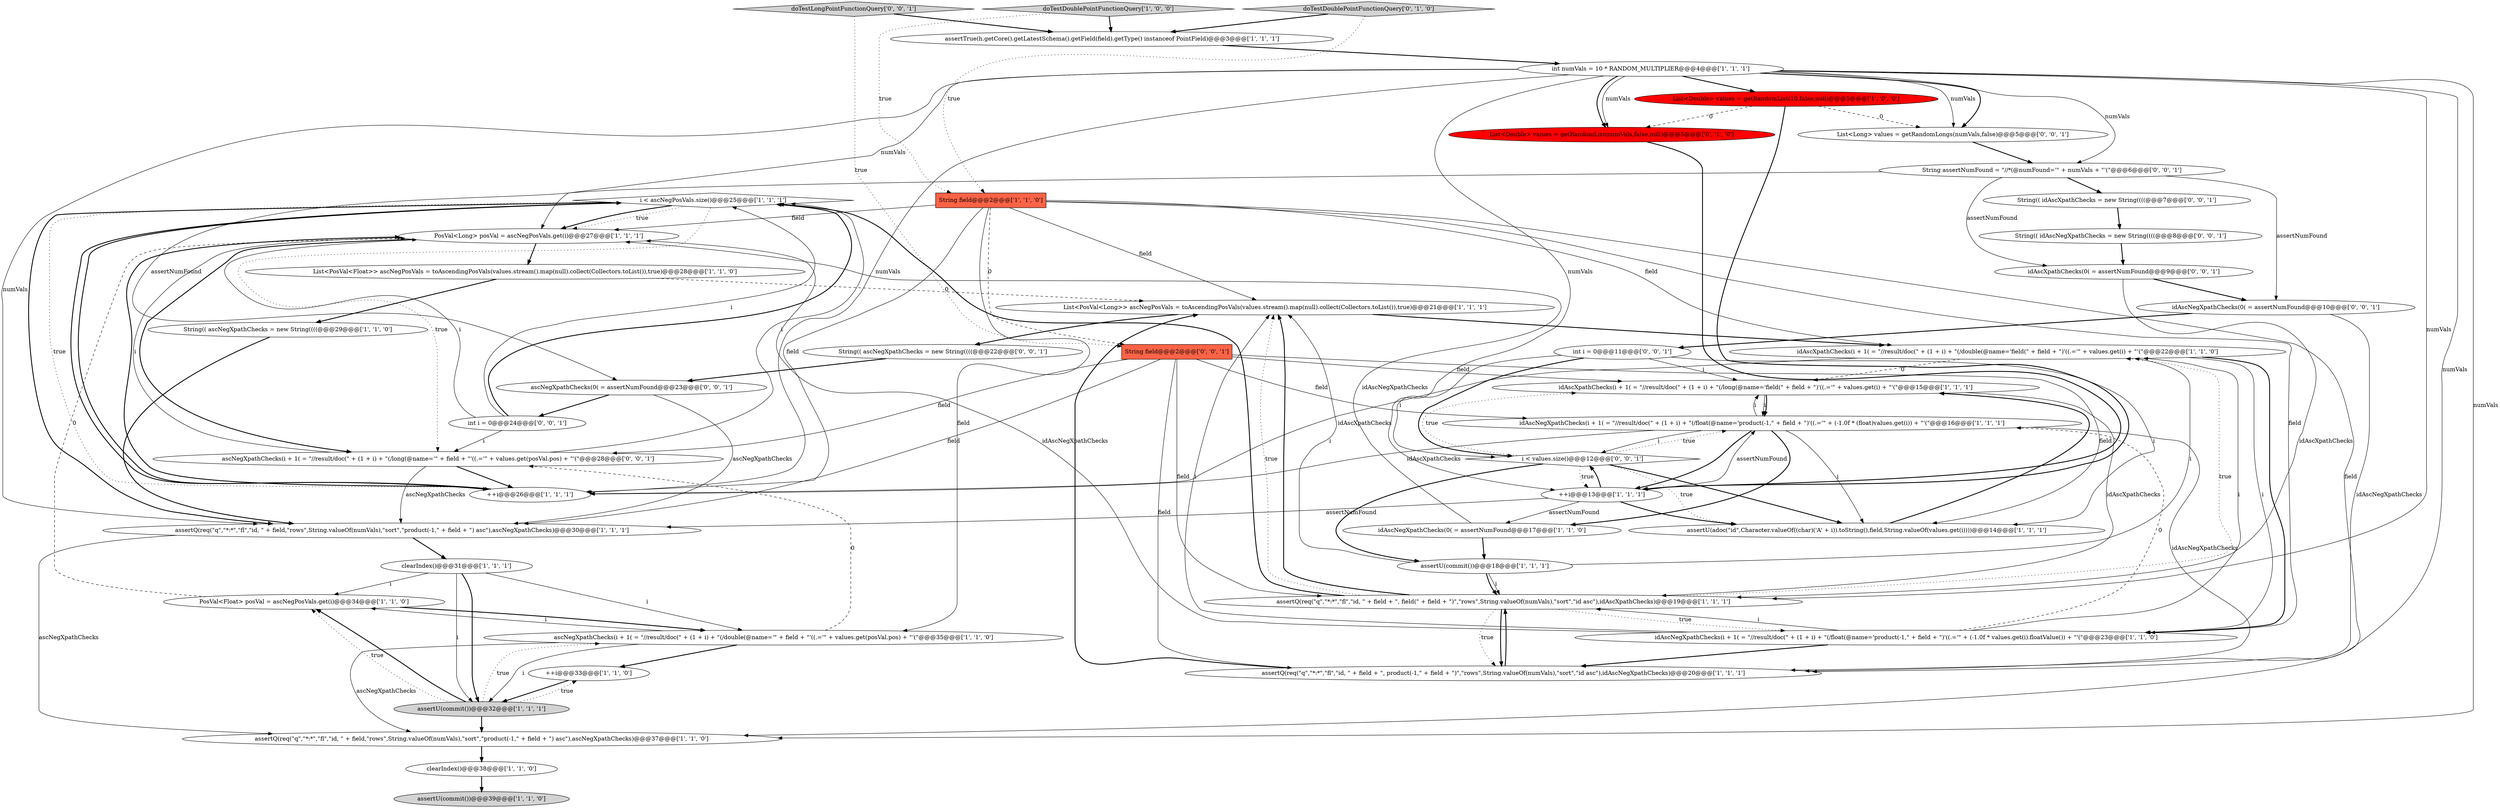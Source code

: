 digraph {
18 [style = filled, label = "i < ascNegPosVals.size()@@@25@@@['1', '1', '1']", fillcolor = white, shape = diamond image = "AAA0AAABBB1BBB"];
20 [style = filled, label = "List<PosVal<Long>> ascNegPosVals = toAscendingPosVals(values.stream().map(null).collect(Collectors.toList()),true)@@@21@@@['1', '1', '1']", fillcolor = white, shape = ellipse image = "AAA0AAABBB1BBB"];
33 [style = filled, label = "i < values.size()@@@12@@@['0', '0', '1']", fillcolor = white, shape = diamond image = "AAA0AAABBB3BBB"];
36 [style = filled, label = "idAscXpathChecks(0( = assertNumFound@@@9@@@['0', '0', '1']", fillcolor = white, shape = ellipse image = "AAA0AAABBB3BBB"];
13 [style = filled, label = "idAscXpathChecks(i + 1( = \"//result/doc(\" + (1 + i) + \"(/long(@name='field(\" + field + \")'((.='\" + values.get(i) + \"'(\"@@@15@@@['1', '1', '1']", fillcolor = white, shape = ellipse image = "AAA0AAABBB1BBB"];
37 [style = filled, label = "int i = 0@@@11@@@['0', '0', '1']", fillcolor = white, shape = ellipse image = "AAA0AAABBB3BBB"];
22 [style = filled, label = "++i@@@13@@@['1', '1', '1']", fillcolor = white, shape = ellipse image = "AAA0AAABBB1BBB"];
3 [style = filled, label = "int numVals = 10 * RANDOM_MULTIPLIER@@@4@@@['1', '1', '1']", fillcolor = white, shape = ellipse image = "AAA0AAABBB1BBB"];
28 [style = filled, label = "clearIndex()@@@38@@@['1', '1', '0']", fillcolor = white, shape = ellipse image = "AAA0AAABBB1BBB"];
35 [style = filled, label = "idAscNegXpathChecks(0( = assertNumFound@@@10@@@['0', '0', '1']", fillcolor = white, shape = ellipse image = "AAA0AAABBB3BBB"];
16 [style = filled, label = "PosVal<Long> posVal = ascNegPosVals.get(i)@@@27@@@['1', '1', '1']", fillcolor = white, shape = ellipse image = "AAA0AAABBB1BBB"];
11 [style = filled, label = "assertTrue(h.getCore().getLatestSchema().getField(field).getType() instanceof PointField)@@@3@@@['1', '1', '1']", fillcolor = white, shape = ellipse image = "AAA0AAABBB1BBB"];
45 [style = filled, label = "String(( idAscXpathChecks = new String((((@@@7@@@['0', '0', '1']", fillcolor = white, shape = ellipse image = "AAA0AAABBB3BBB"];
4 [style = filled, label = "idAscNegXpathChecks(0( = assertNumFound@@@17@@@['1', '1', '0']", fillcolor = white, shape = ellipse image = "AAA0AAABBB1BBB"];
39 [style = filled, label = "List<Long> values = getRandomLongs(numVals,false)@@@5@@@['0', '0', '1']", fillcolor = white, shape = ellipse image = "AAA0AAABBB3BBB"];
15 [style = filled, label = "idAscNegXpathChecks(i + 1( = \"//result/doc(\" + (1 + i) + \"(/float(@name='product(-1,\" + field + \")'((.='\" + (-1.0f * values.get(i).floatValue()) + \"'(\"@@@23@@@['1', '1', '0']", fillcolor = white, shape = ellipse image = "AAA0AAABBB1BBB"];
7 [style = filled, label = "PosVal<Float> posVal = ascNegPosVals.get(i)@@@34@@@['1', '1', '0']", fillcolor = white, shape = ellipse image = "AAA0AAABBB1BBB"];
29 [style = filled, label = "ascNegXpathChecks(i + 1( = \"//result/doc(\" + (1 + i) + \"(/double(@name='\" + field + \"'((.='\" + values.get(posVal.pos) + \"'(\"@@@35@@@['1', '1', '0']", fillcolor = white, shape = ellipse image = "AAA0AAABBB1BBB"];
43 [style = filled, label = "int i = 0@@@24@@@['0', '0', '1']", fillcolor = white, shape = ellipse image = "AAA0AAABBB3BBB"];
42 [style = filled, label = "String(( ascNegXpathChecks = new String((((@@@22@@@['0', '0', '1']", fillcolor = white, shape = ellipse image = "AAA0AAABBB3BBB"];
2 [style = filled, label = "idAscNegXpathChecks(i + 1( = \"//result/doc(\" + (1 + i) + \"(/float(@name='product(-1,\" + field + \")'((.='\" + (-1.0f * (float)values.get(i)) + \"'(\"@@@16@@@['1', '1', '1']", fillcolor = white, shape = ellipse image = "AAA0AAABBB1BBB"];
10 [style = filled, label = "++i@@@26@@@['1', '1', '1']", fillcolor = white, shape = ellipse image = "AAA0AAABBB1BBB"];
24 [style = filled, label = "assertQ(req(\"q\",\"*:*\",\"fl\",\"id, \" + field,\"rows\",String.valueOf(numVals),\"sort\",\"product(-1,\" + field + \") asc\"),ascNegXpathChecks)@@@30@@@['1', '1', '1']", fillcolor = white, shape = ellipse image = "AAA0AAABBB1BBB"];
8 [style = filled, label = "String(( ascNegXpathChecks = new String((((@@@29@@@['1', '1', '0']", fillcolor = white, shape = ellipse image = "AAA0AAABBB1BBB"];
6 [style = filled, label = "assertU(adoc(\"id\",Character.valueOf((char)('A' + i)).toString(),field,String.valueOf(values.get(i))))@@@14@@@['1', '1', '1']", fillcolor = white, shape = ellipse image = "AAA0AAABBB1BBB"];
38 [style = filled, label = "ascNegXpathChecks(0( = assertNumFound@@@23@@@['0', '0', '1']", fillcolor = white, shape = ellipse image = "AAA0AAABBB3BBB"];
14 [style = filled, label = "assertQ(req(\"q\",\"*:*\",\"fl\",\"id, \" + field + \", field(\" + field + \")\",\"rows\",String.valueOf(numVals),\"sort\",\"id asc\"),idAscXpathChecks)@@@19@@@['1', '1', '1']", fillcolor = white, shape = ellipse image = "AAA0AAABBB1BBB"];
21 [style = filled, label = "List<Double> values = getRandomList(10,false,null)@@@5@@@['1', '0', '0']", fillcolor = red, shape = ellipse image = "AAA1AAABBB1BBB"];
30 [style = filled, label = "doTestDoublePointFunctionQuery['0', '1', '0']", fillcolor = lightgray, shape = diamond image = "AAA0AAABBB2BBB"];
31 [style = filled, label = "List<Double> values = getRandomList(numVals,false,null)@@@5@@@['0', '1', '0']", fillcolor = red, shape = ellipse image = "AAA1AAABBB2BBB"];
23 [style = filled, label = "assertQ(req(\"q\",\"*:*\",\"fl\",\"id, \" + field + \", product(-1,\" + field + \")\",\"rows\",String.valueOf(numVals),\"sort\",\"id asc\"),idAscNegXpathChecks)@@@20@@@['1', '1', '1']", fillcolor = white, shape = ellipse image = "AAA0AAABBB1BBB"];
41 [style = filled, label = "String assertNumFound = \"//*(@numFound='\" + numVals + \"'(\"@@@6@@@['0', '0', '1']", fillcolor = white, shape = ellipse image = "AAA0AAABBB3BBB"];
40 [style = filled, label = "String field@@@2@@@['0', '0', '1']", fillcolor = tomato, shape = box image = "AAA0AAABBB3BBB"];
26 [style = filled, label = "String field@@@2@@@['1', '1', '0']", fillcolor = tomato, shape = box image = "AAA0AAABBB1BBB"];
5 [style = filled, label = "List<PosVal<Float>> ascNegPosVals = toAscendingPosVals(values.stream().map(null).collect(Collectors.toList()),true)@@@28@@@['1', '1', '0']", fillcolor = white, shape = ellipse image = "AAA0AAABBB1BBB"];
34 [style = filled, label = "String(( idAscNegXpathChecks = new String((((@@@8@@@['0', '0', '1']", fillcolor = white, shape = ellipse image = "AAA0AAABBB3BBB"];
0 [style = filled, label = "idAscXpathChecks(i + 1( = \"//result/doc(\" + (1 + i) + \"(/double(@name='field(\" + field + \")'((.='\" + values.get(i) + \"'(\"@@@22@@@['1', '1', '0']", fillcolor = white, shape = ellipse image = "AAA0AAABBB1BBB"];
9 [style = filled, label = "clearIndex()@@@31@@@['1', '1', '1']", fillcolor = white, shape = ellipse image = "AAA0AAABBB1BBB"];
1 [style = filled, label = "assertU(commit())@@@18@@@['1', '1', '1']", fillcolor = white, shape = ellipse image = "AAA0AAABBB1BBB"];
12 [style = filled, label = "assertU(commit())@@@39@@@['1', '1', '0']", fillcolor = lightgray, shape = ellipse image = "AAA0AAABBB1BBB"];
25 [style = filled, label = "doTestDoublePointFunctionQuery['1', '0', '0']", fillcolor = lightgray, shape = diamond image = "AAA0AAABBB1BBB"];
32 [style = filled, label = "doTestLongPointFunctionQuery['0', '0', '1']", fillcolor = lightgray, shape = diamond image = "AAA0AAABBB3BBB"];
19 [style = filled, label = "assertU(commit())@@@32@@@['1', '1', '1']", fillcolor = lightgray, shape = ellipse image = "AAA0AAABBB1BBB"];
44 [style = filled, label = "ascNegXpathChecks(i + 1( = \"//result/doc(\" + (1 + i) + \"(/long(@name='\" + field + \"'((.='\" + values.get(posVal.pos) + \"'(\"@@@28@@@['0', '0', '1']", fillcolor = white, shape = ellipse image = "AAA0AAABBB3BBB"];
27 [style = filled, label = "assertQ(req(\"q\",\"*:*\",\"fl\",\"id, \" + field,\"rows\",String.valueOf(numVals),\"sort\",\"product(-1,\" + field + \") asc\"),ascNegXpathChecks)@@@37@@@['1', '1', '0']", fillcolor = white, shape = ellipse image = "AAA0AAABBB1BBB"];
17 [style = filled, label = "++i@@@33@@@['1', '1', '0']", fillcolor = white, shape = ellipse image = "AAA0AAABBB1BBB"];
26->10 [style = solid, label="field"];
14->0 [style = dotted, label="true"];
40->14 [style = solid, label="field"];
40->6 [style = solid, label="field"];
27->28 [style = bold, label=""];
20->0 [style = bold, label=""];
41->35 [style = solid, label="assertNumFound"];
29->7 [style = solid, label="i"];
43->18 [style = bold, label=""];
22->4 [style = solid, label="assertNumFound"];
3->14 [style = solid, label="numVals"];
37->33 [style = solid, label="i"];
0->15 [style = bold, label=""];
37->13 [style = solid, label="i"];
30->11 [style = bold, label=""];
3->39 [style = solid, label="numVals"];
35->37 [style = bold, label=""];
40->44 [style = solid, label="field"];
26->27 [style = solid, label="field"];
22->24 [style = solid, label="assertNumFound"];
33->2 [style = dotted, label="true"];
3->39 [style = bold, label=""];
3->23 [style = solid, label="numVals"];
41->45 [style = bold, label=""];
40->13 [style = solid, label="field"];
37->33 [style = bold, label=""];
32->11 [style = bold, label=""];
2->10 [style = solid, label="idAscXpathChecks"];
14->20 [style = bold, label=""];
7->29 [style = bold, label=""];
3->31 [style = solid, label="numVals"];
38->24 [style = solid, label="ascNegXpathChecks"];
43->16 [style = solid, label="i"];
22->33 [style = bold, label=""];
33->13 [style = dotted, label="true"];
18->16 [style = dotted, label="true"];
19->17 [style = dotted, label="true"];
26->0 [style = solid, label="field"];
7->16 [style = dashed, label="0"];
15->16 [style = solid, label="idAscNegXpathChecks"];
3->10 [style = solid, label="numVals"];
1->14 [style = solid, label="i"];
40->24 [style = solid, label="field"];
3->27 [style = solid, label="numVals"];
2->4 [style = bold, label=""];
5->20 [style = dashed, label="0"];
23->14 [style = bold, label=""];
26->20 [style = solid, label="field"];
40->2 [style = solid, label="field"];
0->15 [style = solid, label="i"];
19->29 [style = dotted, label="true"];
21->22 [style = bold, label=""];
34->36 [style = bold, label=""];
41->38 [style = solid, label="assertNumFound"];
44->18 [style = solid, label="i"];
39->41 [style = bold, label=""];
14->18 [style = bold, label=""];
2->23 [style = solid, label="idAscNegXpathChecks"];
36->35 [style = bold, label=""];
0->10 [style = solid, label="idAscXpathChecks"];
26->40 [style = dashed, label="0"];
42->38 [style = bold, label=""];
25->26 [style = dotted, label="true"];
26->16 [style = solid, label="field"];
22->6 [style = bold, label=""];
44->24 [style = solid, label="ascNegXpathChecks"];
8->24 [style = bold, label=""];
1->20 [style = solid, label="i"];
10->18 [style = bold, label=""];
43->44 [style = solid, label="i"];
15->14 [style = solid, label="i"];
23->20 [style = bold, label=""];
26->15 [style = solid, label="field"];
29->17 [style = bold, label=""];
18->24 [style = bold, label=""];
3->41 [style = solid, label="numVals"];
33->6 [style = dotted, label="true"];
18->44 [style = dotted, label="true"];
9->29 [style = solid, label="i"];
4->16 [style = solid, label="idAscNegXpathChecks"];
14->23 [style = dotted, label="true"];
2->13 [style = solid, label="i"];
19->7 [style = dotted, label="true"];
28->12 [style = bold, label=""];
2->33 [style = solid, label="i"];
21->39 [style = dashed, label="0"];
13->14 [style = solid, label="idAscXpathChecks"];
18->10 [style = dotted, label="true"];
21->31 [style = dashed, label="0"];
3->22 [style = solid, label="numVals"];
13->2 [style = solid, label="i"];
9->19 [style = solid, label="i"];
18->10 [style = bold, label=""];
10->16 [style = bold, label=""];
11->3 [style = bold, label=""];
14->23 [style = bold, label=""];
16->44 [style = bold, label=""];
24->27 [style = solid, label="ascNegXpathChecks"];
6->13 [style = bold, label=""];
0->13 [style = dashed, label="0"];
3->24 [style = solid, label="numVals"];
44->16 [style = solid, label="i"];
16->5 [style = bold, label=""];
9->19 [style = bold, label=""];
20->42 [style = bold, label=""];
3->21 [style = bold, label=""];
4->1 [style = bold, label=""];
26->29 [style = solid, label="field"];
9->7 [style = solid, label="i"];
15->20 [style = solid, label="i"];
35->23 [style = solid, label="idAscNegXpathChecks"];
24->9 [style = bold, label=""];
38->43 [style = bold, label=""];
13->2 [style = bold, label=""];
29->27 [style = solid, label="ascNegXpathChecks"];
18->16 [style = bold, label=""];
15->23 [style = bold, label=""];
5->8 [style = bold, label=""];
22->2 [style = solid, label="assertNumFound"];
31->22 [style = bold, label=""];
15->2 [style = dashed, label="0"];
2->6 [style = solid, label="i"];
3->31 [style = bold, label=""];
33->6 [style = bold, label=""];
44->10 [style = bold, label=""];
36->14 [style = solid, label="idAscXpathChecks"];
33->1 [style = bold, label=""];
43->18 [style = solid, label="i"];
30->26 [style = dotted, label="true"];
3->16 [style = solid, label="numVals"];
32->40 [style = dotted, label="true"];
15->0 [style = solid, label="i"];
17->19 [style = bold, label=""];
29->44 [style = dashed, label="0"];
14->20 [style = dotted, label="true"];
1->0 [style = solid, label="i"];
14->15 [style = dotted, label="true"];
41->36 [style = solid, label="assertNumFound"];
25->11 [style = bold, label=""];
19->27 [style = bold, label=""];
1->14 [style = bold, label=""];
37->6 [style = solid, label="i"];
2->22 [style = bold, label=""];
33->22 [style = dotted, label="true"];
29->19 [style = solid, label="i"];
19->7 [style = bold, label=""];
45->34 [style = bold, label=""];
40->23 [style = solid, label="field"];
}
